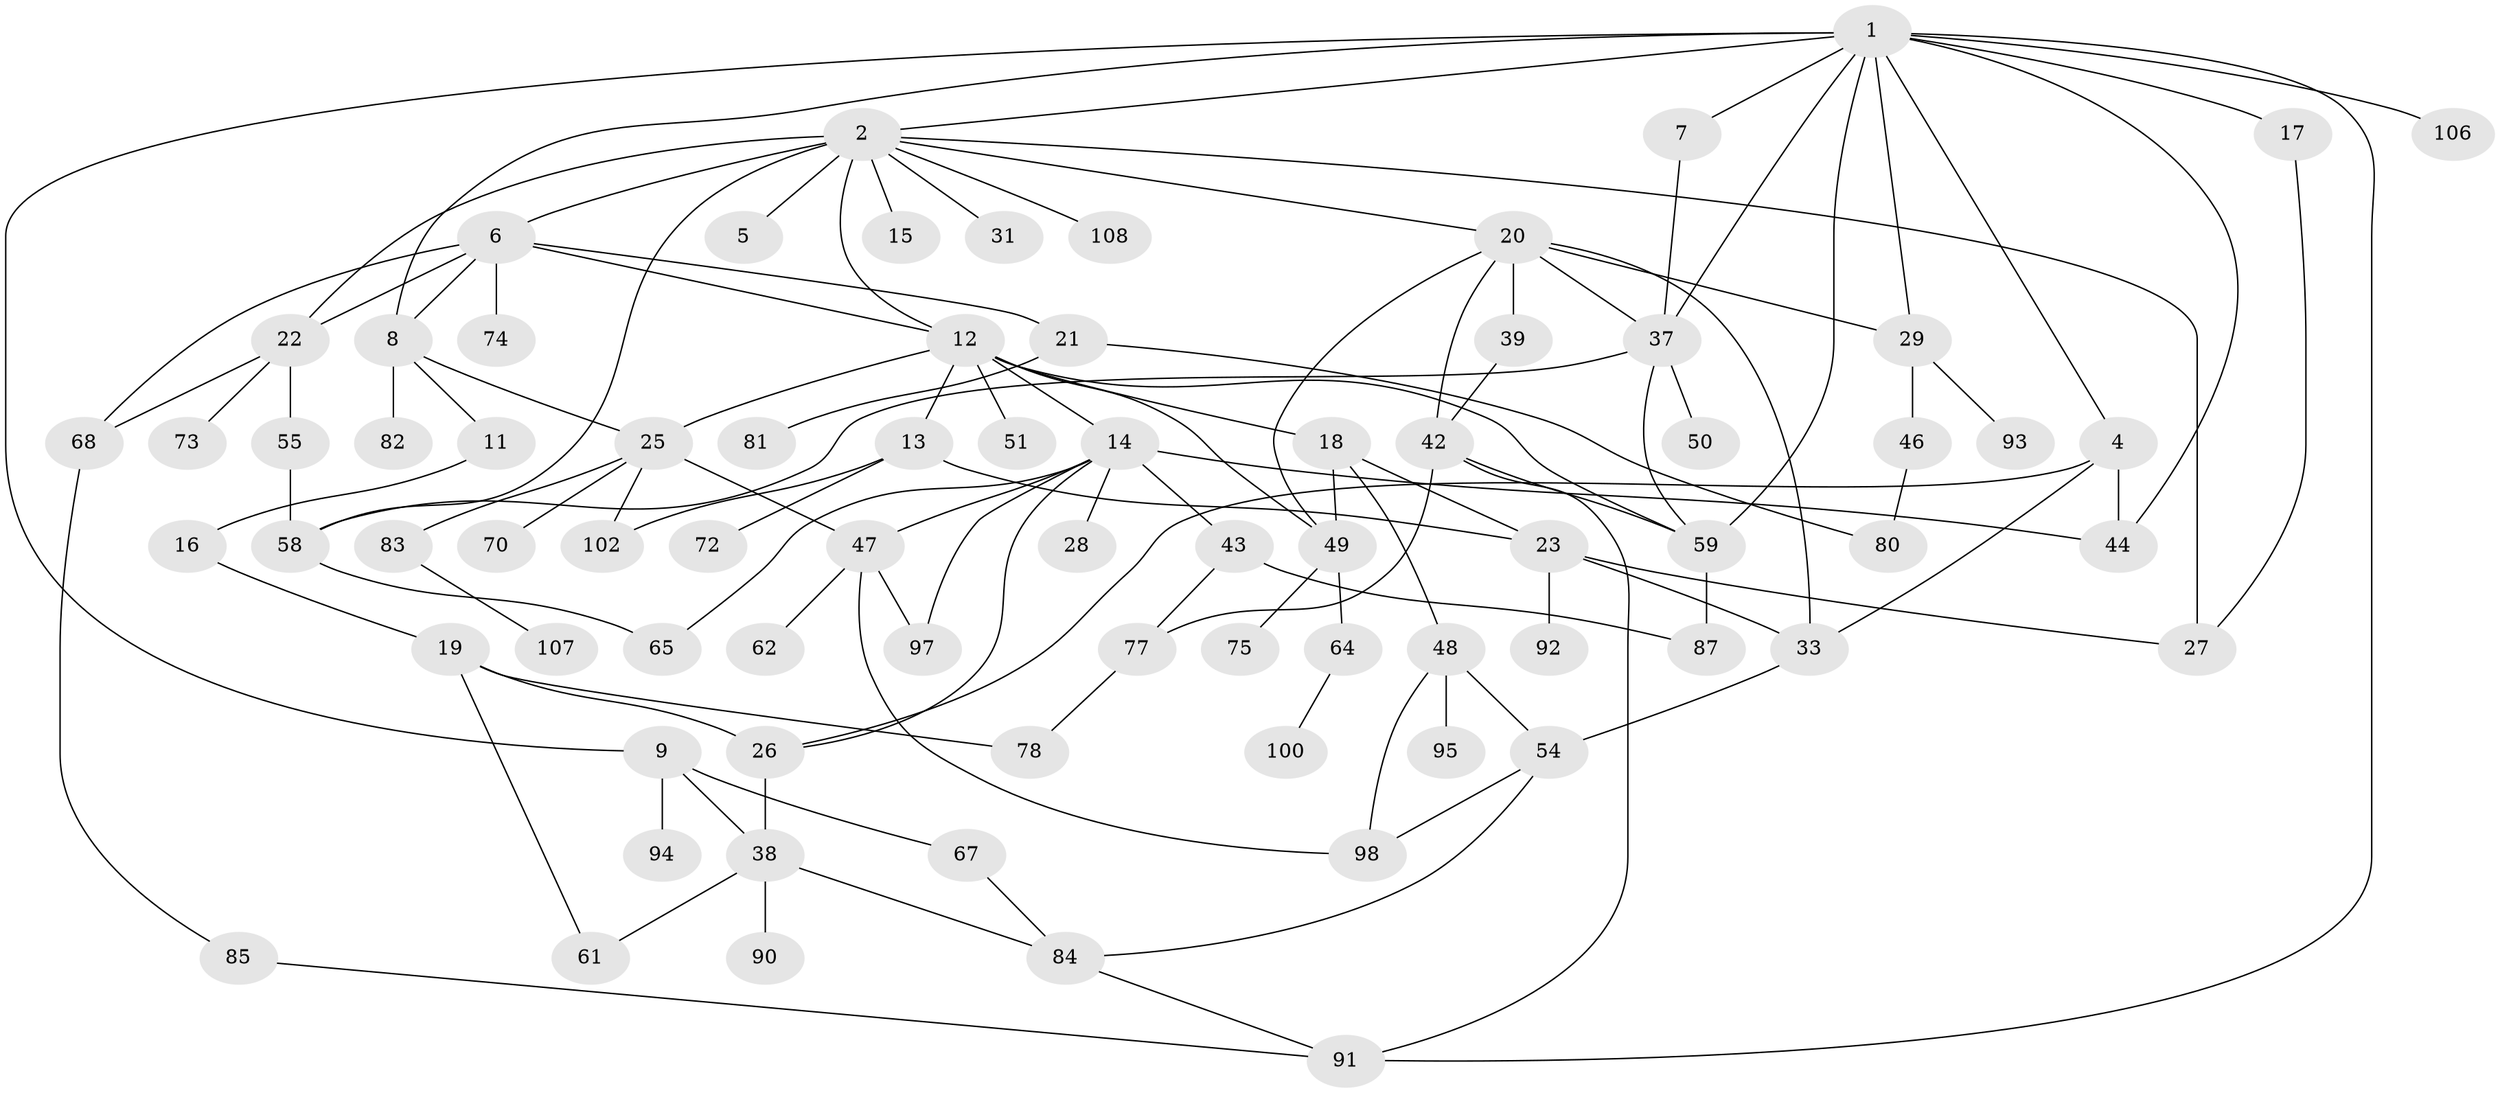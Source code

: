 // Generated by graph-tools (version 1.1) at 2025/51/02/27/25 19:51:37]
// undirected, 77 vertices, 119 edges
graph export_dot {
graph [start="1"]
  node [color=gray90,style=filled];
  1 [super="+3"];
  2 [super="+10"];
  4 [super="+53"];
  5;
  6 [super="+32"];
  7;
  8;
  9;
  11;
  12 [super="+24"];
  13 [super="+45"];
  14 [super="+69"];
  15;
  16;
  17;
  18 [super="+30"];
  19 [super="+36"];
  20 [super="+88"];
  21 [super="+34"];
  22 [super="+79"];
  23 [super="+35"];
  25 [super="+40"];
  26;
  27 [super="+89"];
  28;
  29 [super="+71"];
  31;
  33;
  37 [super="+76"];
  38 [super="+41"];
  39;
  42 [super="+63"];
  43 [super="+66"];
  44 [super="+52"];
  46;
  47 [super="+104"];
  48 [super="+57"];
  49 [super="+56"];
  50;
  51;
  54 [super="+99"];
  55;
  58 [super="+105"];
  59 [super="+60"];
  61;
  62;
  64;
  65;
  67;
  68 [super="+86"];
  70 [super="+101"];
  72;
  73 [super="+109"];
  74;
  75;
  77;
  78;
  80 [super="+110"];
  81;
  82;
  83;
  84;
  85;
  87;
  90;
  91 [super="+96"];
  92 [super="+103"];
  93;
  94;
  95;
  97;
  98;
  100;
  102;
  106;
  107;
  108;
  1 -- 2;
  1 -- 17;
  1 -- 91;
  1 -- 4;
  1 -- 37;
  1 -- 7;
  1 -- 8;
  1 -- 9;
  1 -- 106;
  1 -- 44;
  1 -- 59;
  1 -- 29;
  2 -- 5;
  2 -- 6;
  2 -- 12;
  2 -- 20;
  2 -- 31;
  2 -- 22;
  2 -- 58 [weight=2];
  2 -- 27;
  2 -- 108;
  2 -- 15;
  4 -- 26;
  4 -- 44;
  4 -- 33;
  6 -- 8;
  6 -- 21;
  6 -- 22;
  6 -- 68;
  6 -- 74;
  6 -- 12;
  7 -- 37;
  8 -- 11;
  8 -- 25 [weight=2];
  8 -- 82;
  9 -- 67;
  9 -- 94;
  9 -- 38;
  11 -- 16;
  12 -- 13;
  12 -- 14;
  12 -- 18;
  12 -- 51;
  12 -- 59;
  12 -- 25;
  12 -- 49;
  13 -- 72;
  13 -- 102;
  13 -- 23;
  14 -- 28;
  14 -- 43;
  14 -- 47;
  14 -- 97;
  14 -- 65;
  14 -- 26;
  14 -- 44;
  16 -- 19;
  17 -- 27;
  18 -- 23;
  18 -- 48;
  18 -- 49;
  19 -- 78;
  19 -- 61;
  19 -- 26;
  20 -- 39;
  20 -- 33;
  20 -- 37;
  20 -- 42;
  20 -- 49;
  20 -- 29;
  21 -- 81;
  21 -- 80;
  22 -- 55;
  22 -- 73;
  22 -- 68;
  23 -- 33;
  23 -- 92;
  23 -- 27;
  25 -- 83;
  25 -- 102;
  25 -- 70;
  25 -- 47;
  26 -- 38;
  29 -- 46;
  29 -- 93;
  33 -- 54;
  37 -- 50;
  37 -- 58;
  37 -- 59;
  38 -- 61;
  38 -- 84;
  38 -- 90;
  39 -- 42;
  42 -- 91;
  42 -- 77;
  42 -- 59;
  43 -- 87;
  43 -- 77;
  46 -- 80;
  47 -- 62;
  47 -- 97;
  47 -- 98;
  48 -- 98;
  48 -- 95;
  48 -- 54;
  49 -- 75;
  49 -- 64;
  54 -- 98;
  54 -- 84;
  55 -- 58;
  58 -- 65;
  59 -- 87;
  64 -- 100;
  67 -- 84;
  68 -- 85;
  77 -- 78;
  83 -- 107;
  84 -- 91;
  85 -- 91;
}
